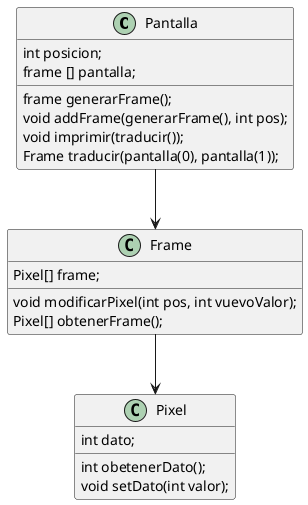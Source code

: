 @startuml

class Pantalla {
int posicion;
frame [] pantalla;
frame generarFrame();
void addFrame(generarFrame(), int pos);
void imprimir(traducir());
Frame traducir(pantalla(0), pantalla(1));
}

class Frame {
Pixel[] frame;
void modificarPixel(int pos, int vuevoValor);
Pixel[] obtenerFrame();

}

class Pixel {
int dato;
int obetenerDato();
void setDato(int valor);
}




Pantalla --> Frame
Frame --> Pixel

@enduml
